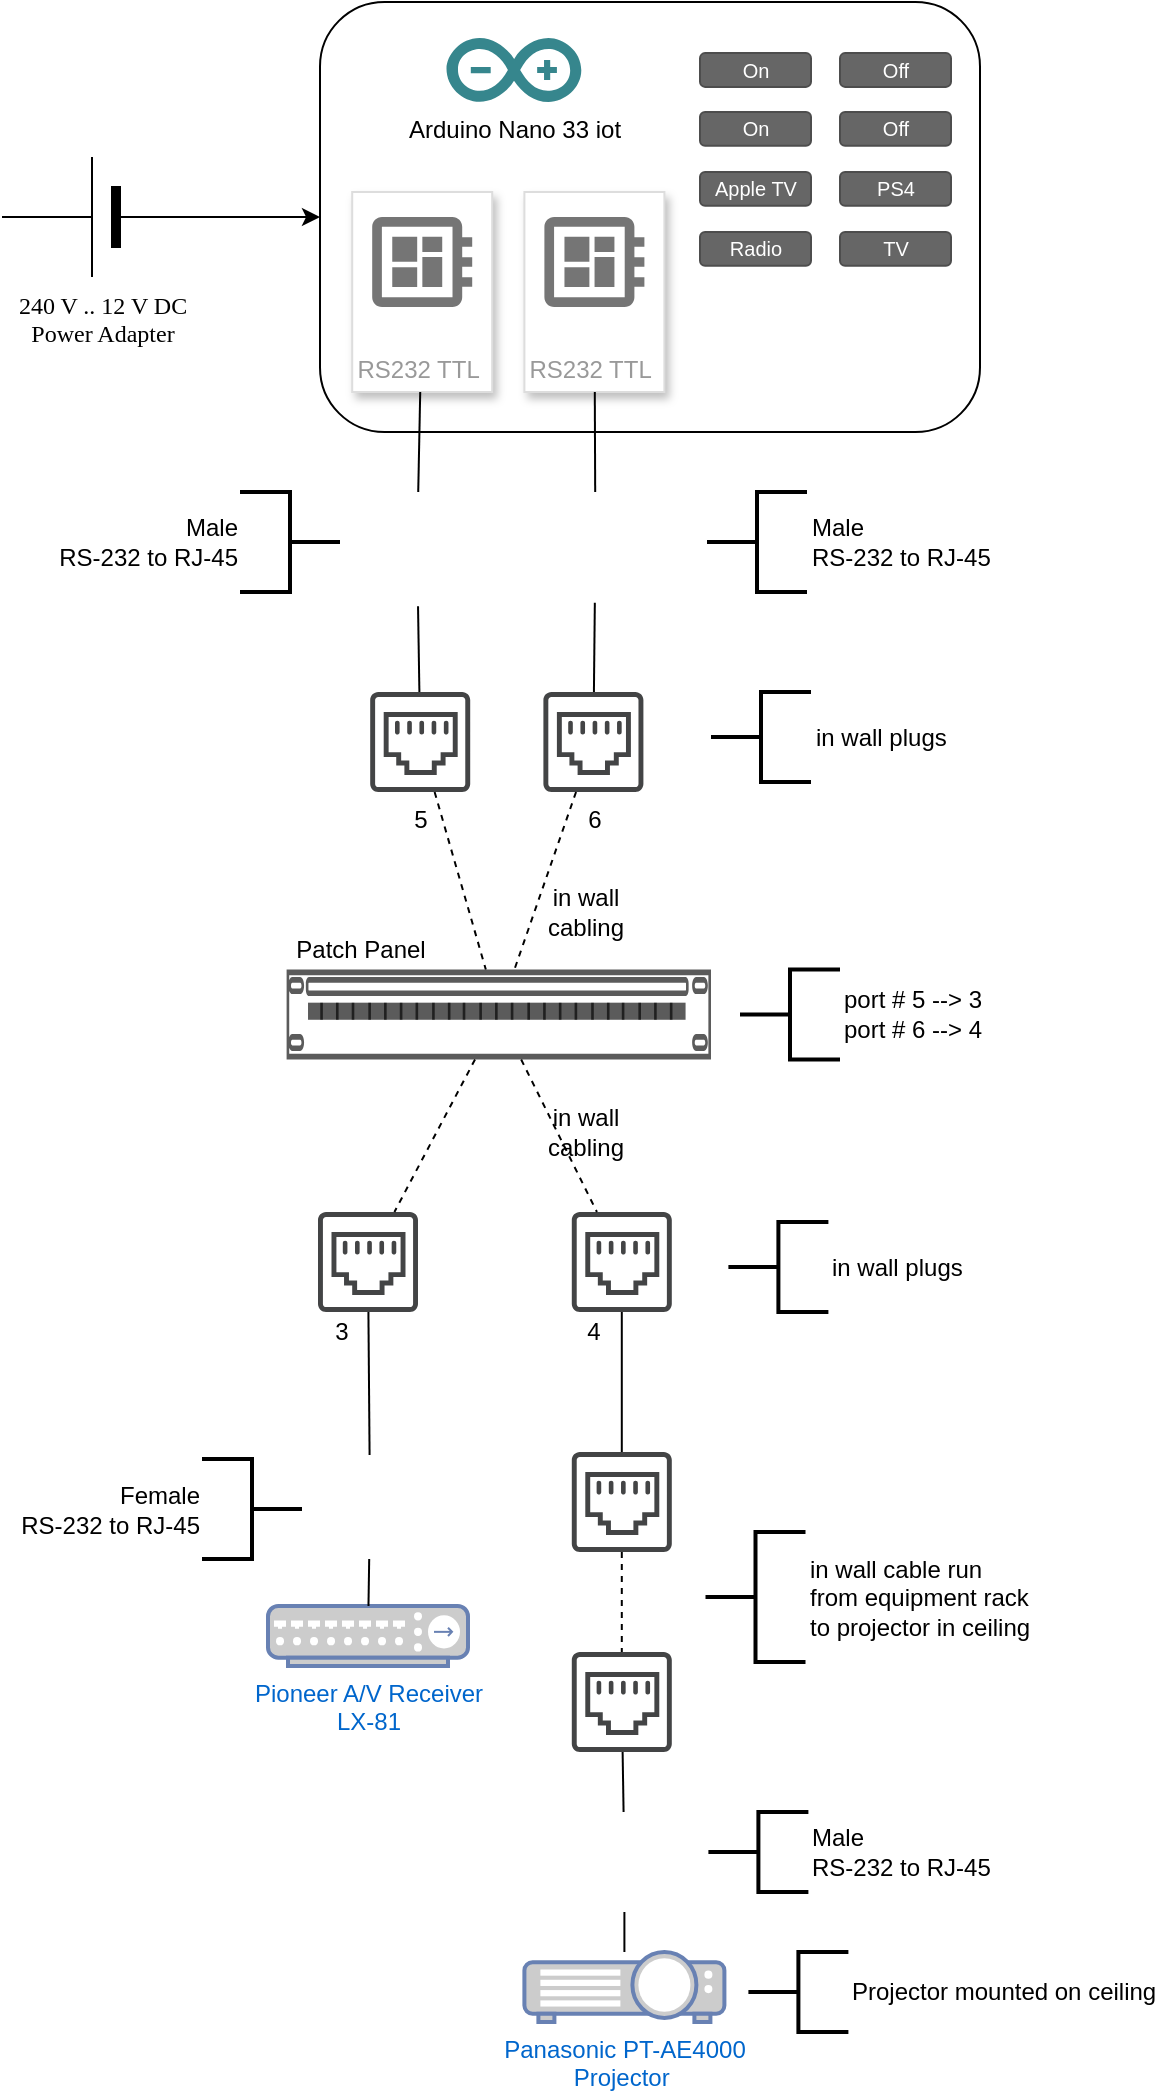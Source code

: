 <mxfile version="14.2.7" type="github">
  <diagram name="Page-1" id="7e0a89b8-554c-2b80-1dc8-d5c74ca68de4">
    <mxGraphModel dx="1301" dy="787" grid="1" gridSize="10" guides="1" tooltips="1" connect="1" arrows="1" fold="1" page="1" pageScale="1" pageWidth="827" pageHeight="1169" background="#ffffff" math="0" shadow="0">
      <root>
        <mxCell id="0" />
        <mxCell id="1" parent="0" />
        <mxCell id="ENBSYhny3J92JrBctLqS-32" style="edgeStyle=orthogonalEdgeStyle;rounded=0;orthogonalLoop=1;jettySize=auto;html=1;exitX=0;exitY=0.5;exitDx=0;exitDy=0;exitPerimeter=0;" edge="1" parent="1" source="1cb643a89b7d889d-7" target="ENBSYhny3J92JrBctLqS-31">
          <mxGeometry relative="1" as="geometry" />
        </mxCell>
        <mxCell id="1cb643a89b7d889d-7" value="240 V .. 12 V DC&lt;br&gt;Power Adapter" style="verticalLabelPosition=bottom;shadow=0;dashed=0;align=center;fillColor=#000000;html=1;verticalAlign=top;strokeWidth=1;shape=mxgraph.electrical.miscellaneous.monocell_battery;rounded=1;comic=0;labelBackgroundColor=none;fontFamily=Verdana;fontSize=12;flipH=1;" parent="1" vertex="1">
          <mxGeometry x="31.0" y="102.5" width="100" height="60" as="geometry" />
        </mxCell>
        <mxCell id="ENBSYhny3J92JrBctLqS-2" value="" style="shape=image;html=1;verticalAlign=top;verticalLabelPosition=bottom;labelBackgroundColor=#ffffff;imageAspect=0;aspect=fixed;image=https://cdn4.iconfinder.com/data/icons/johaupt_free_icons_01/com_plug01.png" vertex="1" parent="1">
          <mxGeometry x="210" y="270" width="57.1" height="57.1" as="geometry" />
        </mxCell>
        <mxCell id="ENBSYhny3J92JrBctLqS-3" value="" style="shape=image;html=1;verticalAlign=top;verticalLabelPosition=bottom;labelBackgroundColor=#ffffff;imageAspect=0;aspect=fixed;image=https://cdn4.iconfinder.com/data/icons/johaupt_free_icons_01/com_plug01.png" vertex="1" parent="1">
          <mxGeometry x="300" y="270" width="55.4" height="55.4" as="geometry" />
        </mxCell>
        <mxCell id="ENBSYhny3J92JrBctLqS-4" value="" style="shape=image;html=1;verticalAlign=top;verticalLabelPosition=bottom;labelBackgroundColor=#ffffff;imageAspect=0;aspect=fixed;image=https://cdn4.iconfinder.com/data/icons/johaupt_free_icons_01/com_plug01.png" vertex="1" parent="1">
          <mxGeometry x="317.2" y="930" width="50" height="50" as="geometry" />
        </mxCell>
        <mxCell id="ENBSYhny3J92JrBctLqS-5" value="" style="shape=image;html=1;verticalAlign=top;verticalLabelPosition=bottom;labelBackgroundColor=#ffffff;imageAspect=0;aspect=fixed;image=https://cdn4.iconfinder.com/data/icons/johaupt_free_icons_01/com_plug01.png" vertex="1" parent="1">
          <mxGeometry x="189.0" y="751.5" width="52" height="52" as="geometry" />
        </mxCell>
        <mxCell id="ENBSYhny3J92JrBctLqS-11" value="5" style="pointerEvents=1;shadow=0;dashed=0;html=1;strokeColor=none;fillColor=#434445;aspect=fixed;labelPosition=center;verticalLabelPosition=bottom;verticalAlign=top;align=center;outlineConnect=0;shape=mxgraph.vvd.ethernet_port;" vertex="1" parent="1">
          <mxGeometry x="215.1" y="370" width="50" height="50" as="geometry" />
        </mxCell>
        <mxCell id="ENBSYhny3J92JrBctLqS-12" value="" style="pointerEvents=1;shadow=0;dashed=0;html=1;strokeColor=none;fillColor=#434445;aspect=fixed;labelPosition=center;verticalLabelPosition=bottom;verticalAlign=top;align=center;outlineConnect=0;shape=mxgraph.vvd.ethernet_port;" vertex="1" parent="1">
          <mxGeometry x="189.0" y="630" width="50" height="50" as="geometry" />
        </mxCell>
        <mxCell id="ENBSYhny3J92JrBctLqS-13" value="6" style="pointerEvents=1;shadow=0;dashed=0;html=1;strokeColor=none;fillColor=#434445;aspect=fixed;labelPosition=center;verticalLabelPosition=bottom;verticalAlign=top;align=center;outlineConnect=0;shape=mxgraph.vvd.ethernet_port;" vertex="1" parent="1">
          <mxGeometry x="301.7" y="370" width="50" height="50" as="geometry" />
        </mxCell>
        <mxCell id="ENBSYhny3J92JrBctLqS-14" value="" style="pointerEvents=1;shadow=0;dashed=0;html=1;strokeColor=none;fillColor=#434445;aspect=fixed;labelPosition=center;verticalLabelPosition=bottom;verticalAlign=top;align=center;outlineConnect=0;shape=mxgraph.vvd.ethernet_port;" vertex="1" parent="1">
          <mxGeometry x="315.9" y="630" width="50" height="50" as="geometry" />
        </mxCell>
        <mxCell id="ENBSYhny3J92JrBctLqS-15" value="" style="endArrow=none;html=1;" edge="1" parent="1" source="ENBSYhny3J92JrBctLqS-2" target="ENBSYhny3J92JrBctLqS-11">
          <mxGeometry width="50" height="50" relative="1" as="geometry">
            <mxPoint x="440" y="570" as="sourcePoint" />
            <mxPoint x="490" y="520" as="targetPoint" />
          </mxGeometry>
        </mxCell>
        <mxCell id="ENBSYhny3J92JrBctLqS-16" value="Male&lt;br&gt;RS-232 to RJ-45" style="strokeWidth=2;html=1;shape=mxgraph.flowchart.annotation_2;align=left;labelPosition=right;pointerEvents=1;" vertex="1" parent="1">
          <mxGeometry x="383.5" y="270" width="50" height="50" as="geometry" />
        </mxCell>
        <mxCell id="ENBSYhny3J92JrBctLqS-17" value="" style="endArrow=none;html=1;" edge="1" parent="1" source="ENBSYhny3J92JrBctLqS-3" target="ENBSYhny3J92JrBctLqS-13">
          <mxGeometry width="50" height="50" relative="1" as="geometry">
            <mxPoint x="321.181" y="332" as="sourcePoint" />
            <mxPoint x="320.649" y="390" as="targetPoint" />
          </mxGeometry>
        </mxCell>
        <mxCell id="ENBSYhny3J92JrBctLqS-18" value="in wall plugs" style="strokeWidth=2;html=1;shape=mxgraph.flowchart.annotation_2;align=left;labelPosition=right;pointerEvents=1;" vertex="1" parent="1">
          <mxGeometry x="385.5" y="370" width="50" height="45" as="geometry" />
        </mxCell>
        <mxCell id="ENBSYhny3J92JrBctLqS-19" value="" style="strokeColor=#666666;html=1;labelPosition=right;align=left;spacingLeft=15;shadow=0;dashed=0;outlineConnect=0;shape=mxgraph.rack.general.cat5e_rack_mount_patch_panel_24_ports;" vertex="1" parent="1">
          <mxGeometry x="173.3" y="508.75" width="212.2" height="45" as="geometry" />
        </mxCell>
        <mxCell id="ENBSYhny3J92JrBctLqS-20" value="port # 5 --&amp;gt; 3&lt;br&gt;port # 6 --&amp;gt; 4" style="strokeWidth=2;html=1;shape=mxgraph.flowchart.annotation_2;align=left;labelPosition=right;pointerEvents=1;" vertex="1" parent="1">
          <mxGeometry x="400" y="508.75" width="50" height="45" as="geometry" />
        </mxCell>
        <mxCell id="ENBSYhny3J92JrBctLqS-21" value="" style="endArrow=none;dashed=1;html=1;" edge="1" parent="1" source="ENBSYhny3J92JrBctLqS-11" target="ENBSYhny3J92JrBctLqS-19">
          <mxGeometry width="50" height="50" relative="1" as="geometry">
            <mxPoint x="550" y="580" as="sourcePoint" />
            <mxPoint x="600" y="530" as="targetPoint" />
          </mxGeometry>
        </mxCell>
        <mxCell id="ENBSYhny3J92JrBctLqS-22" value="" style="endArrow=none;dashed=1;html=1;" edge="1" parent="1" source="ENBSYhny3J92JrBctLqS-13" target="ENBSYhny3J92JrBctLqS-19">
          <mxGeometry width="50" height="50" relative="1" as="geometry">
            <mxPoint x="292.053" y="443.02" as="sourcePoint" />
            <mxPoint x="289.999" y="520.005" as="targetPoint" />
          </mxGeometry>
        </mxCell>
        <mxCell id="ENBSYhny3J92JrBctLqS-23" value="" style="endArrow=none;dashed=1;html=1;" edge="1" parent="1" source="ENBSYhny3J92JrBctLqS-19" target="ENBSYhny3J92JrBctLqS-14">
          <mxGeometry width="50" height="50" relative="1" as="geometry">
            <mxPoint x="323.703" y="603.02" as="sourcePoint" />
            <mxPoint x="321.649" y="680.005" as="targetPoint" />
          </mxGeometry>
        </mxCell>
        <mxCell id="ENBSYhny3J92JrBctLqS-24" value="" style="endArrow=none;dashed=1;html=1;" edge="1" parent="1" source="ENBSYhny3J92JrBctLqS-19" target="ENBSYhny3J92JrBctLqS-12">
          <mxGeometry width="50" height="50" relative="1" as="geometry">
            <mxPoint x="203.823" y="600" as="sourcePoint" />
            <mxPoint x="201.769" y="676.985" as="targetPoint" />
          </mxGeometry>
        </mxCell>
        <mxCell id="ENBSYhny3J92JrBctLqS-25" value="in wall cabling" style="text;html=1;strokeColor=none;fillColor=none;align=center;verticalAlign=middle;whiteSpace=wrap;rounded=0;" vertex="1" parent="1">
          <mxGeometry x="303" y="580" width="40" height="20" as="geometry" />
        </mxCell>
        <mxCell id="ENBSYhny3J92JrBctLqS-26" value="in wall cabling" style="text;html=1;strokeColor=none;fillColor=none;align=center;verticalAlign=middle;whiteSpace=wrap;rounded=0;" vertex="1" parent="1">
          <mxGeometry x="303.0" y="470" width="40" height="20" as="geometry" />
        </mxCell>
        <mxCell id="ENBSYhny3J92JrBctLqS-27" value="in wall plugs" style="strokeWidth=2;html=1;shape=mxgraph.flowchart.annotation_2;align=left;labelPosition=right;pointerEvents=1;" vertex="1" parent="1">
          <mxGeometry x="394.2" y="635" width="50" height="45" as="geometry" />
        </mxCell>
        <mxCell id="ENBSYhny3J92JrBctLqS-28" value="Male&lt;br&gt;RS-232 to RJ-45" style="strokeWidth=2;html=1;shape=mxgraph.flowchart.annotation_2;align=left;labelPosition=right;pointerEvents=1;" vertex="1" parent="1">
          <mxGeometry x="384.2" y="930" width="50" height="40" as="geometry" />
        </mxCell>
        <mxCell id="ENBSYhny3J92JrBctLqS-31" value="" style="rounded=1;whiteSpace=wrap;html=1;" vertex="1" parent="1">
          <mxGeometry x="190" y="25" width="330" height="215" as="geometry" />
        </mxCell>
        <mxCell id="ENBSYhny3J92JrBctLqS-1" value="Arduino Nano 33 iot" style="dashed=0;outlineConnect=0;html=1;align=center;labelPosition=center;verticalLabelPosition=bottom;verticalAlign=top;shape=mxgraph.weblogos.arduino;fillColor=#36868D;strokeColor=none" vertex="1" parent="1">
          <mxGeometry x="253.25" y="43" width="67.4" height="32" as="geometry" />
        </mxCell>
        <mxCell id="ENBSYhny3J92JrBctLqS-33" value="RS232 TTL " style="strokeColor=#dddddd;shadow=1;strokeWidth=1;rounded=1;absoluteArcSize=1;arcSize=0;labelPosition=center;verticalLabelPosition=middle;align=center;verticalAlign=bottom;spacingLeft=0;fontColor=#999999;fontSize=12;whiteSpace=wrap;spacingBottom=2;" vertex="1" parent="1">
          <mxGeometry x="206.1" y="120" width="70" height="100" as="geometry" />
        </mxCell>
        <mxCell id="ENBSYhny3J92JrBctLqS-34" value="" style="dashed=0;connectable=0;html=1;fillColor=#757575;strokeColor=none;shape=mxgraph.gcp2.circuit_board;part=1;" vertex="1" parent="ENBSYhny3J92JrBctLqS-33">
          <mxGeometry x="0.5" width="50" height="45" relative="1" as="geometry">
            <mxPoint x="-25" y="12.5" as="offset" />
          </mxGeometry>
        </mxCell>
        <mxCell id="ENBSYhny3J92JrBctLqS-36" value="RS232 TTL " style="strokeColor=#dddddd;shadow=1;strokeWidth=1;rounded=1;absoluteArcSize=1;arcSize=0;labelPosition=center;verticalLabelPosition=middle;align=center;verticalAlign=bottom;spacingLeft=0;fontColor=#999999;fontSize=12;whiteSpace=wrap;spacingBottom=2;" vertex="1" parent="1">
          <mxGeometry x="292.2" y="120" width="70" height="100" as="geometry" />
        </mxCell>
        <mxCell id="ENBSYhny3J92JrBctLqS-37" value="" style="dashed=0;connectable=0;html=1;fillColor=#757575;strokeColor=none;shape=mxgraph.gcp2.circuit_board;part=1;" vertex="1" parent="ENBSYhny3J92JrBctLqS-36">
          <mxGeometry x="0.5" width="50" height="45" relative="1" as="geometry">
            <mxPoint x="-25" y="12.5" as="offset" />
          </mxGeometry>
        </mxCell>
        <mxCell id="ENBSYhny3J92JrBctLqS-38" value="On" style="rounded=1;html=1;shadow=0;dashed=0;whiteSpace=wrap;fontSize=10;fillColor=#666666;align=center;strokeColor=#4D4D4D;fontColor=#ffffff;" vertex="1" parent="1">
          <mxGeometry x="380" y="50.56" width="55.5" height="16.88" as="geometry" />
        </mxCell>
        <mxCell id="ENBSYhny3J92JrBctLqS-39" value="Off" style="rounded=1;html=1;shadow=0;dashed=0;whiteSpace=wrap;fontSize=10;fillColor=#666666;align=center;strokeColor=#4D4D4D;fontColor=#ffffff;" vertex="1" parent="1">
          <mxGeometry x="450" y="50.56" width="55.5" height="16.88" as="geometry" />
        </mxCell>
        <mxCell id="ENBSYhny3J92JrBctLqS-40" value="Off" style="rounded=1;html=1;shadow=0;dashed=0;whiteSpace=wrap;fontSize=10;fillColor=#666666;align=center;strokeColor=#4D4D4D;fontColor=#ffffff;" vertex="1" parent="1">
          <mxGeometry x="450" y="80" width="55.5" height="16.88" as="geometry" />
        </mxCell>
        <mxCell id="ENBSYhny3J92JrBctLqS-41" value="On" style="rounded=1;html=1;shadow=0;dashed=0;whiteSpace=wrap;fontSize=10;fillColor=#666666;align=center;strokeColor=#4D4D4D;fontColor=#ffffff;" vertex="1" parent="1">
          <mxGeometry x="380" y="80" width="55.5" height="16.88" as="geometry" />
        </mxCell>
        <mxCell id="ENBSYhny3J92JrBctLqS-42" value="PS4" style="rounded=1;html=1;shadow=0;dashed=0;whiteSpace=wrap;fontSize=10;fillColor=#666666;align=center;strokeColor=#4D4D4D;fontColor=#ffffff;" vertex="1" parent="1">
          <mxGeometry x="450" y="110" width="55.5" height="16.88" as="geometry" />
        </mxCell>
        <mxCell id="ENBSYhny3J92JrBctLqS-43" value="Radio" style="rounded=1;html=1;shadow=0;dashed=0;whiteSpace=wrap;fontSize=10;fillColor=#666666;align=center;strokeColor=#4D4D4D;fontColor=#ffffff;" vertex="1" parent="1">
          <mxGeometry x="380" y="140" width="55.5" height="16.88" as="geometry" />
        </mxCell>
        <mxCell id="ENBSYhny3J92JrBctLqS-44" value="TV" style="rounded=1;html=1;shadow=0;dashed=0;whiteSpace=wrap;fontSize=10;fillColor=#666666;align=center;strokeColor=#4D4D4D;fontColor=#ffffff;" vertex="1" parent="1">
          <mxGeometry x="450" y="140" width="55.5" height="16.88" as="geometry" />
        </mxCell>
        <mxCell id="ENBSYhny3J92JrBctLqS-45" value="Apple TV" style="rounded=1;html=1;shadow=0;dashed=0;whiteSpace=wrap;fontSize=10;fillColor=#666666;align=center;strokeColor=#4D4D4D;fontColor=#ffffff;" vertex="1" parent="1">
          <mxGeometry x="380" y="110" width="55.5" height="16.88" as="geometry" />
        </mxCell>
        <mxCell id="ENBSYhny3J92JrBctLqS-46" value="" style="endArrow=none;html=1;" edge="1" parent="1" source="ENBSYhny3J92JrBctLqS-2" target="ENBSYhny3J92JrBctLqS-33">
          <mxGeometry width="50" height="50" relative="1" as="geometry">
            <mxPoint x="248" y="300" as="sourcePoint" />
            <mxPoint x="298" y="250" as="targetPoint" />
          </mxGeometry>
        </mxCell>
        <mxCell id="ENBSYhny3J92JrBctLqS-47" value="" style="endArrow=none;html=1;" edge="1" parent="1" source="ENBSYhny3J92JrBctLqS-3" target="ENBSYhny3J92JrBctLqS-36">
          <mxGeometry width="50" height="50" relative="1" as="geometry">
            <mxPoint x="331.541" y="290" as="sourcePoint" />
            <mxPoint x="347.997" y="230" as="targetPoint" />
          </mxGeometry>
        </mxCell>
        <mxCell id="ENBSYhny3J92JrBctLqS-51" value="" style="pointerEvents=1;shadow=0;dashed=0;html=1;strokeColor=none;fillColor=#434445;aspect=fixed;labelPosition=center;verticalLabelPosition=bottom;verticalAlign=top;align=center;outlineConnect=0;shape=mxgraph.vvd.ethernet_port;" vertex="1" parent="1">
          <mxGeometry x="315.9" y="750" width="50" height="50" as="geometry" />
        </mxCell>
        <mxCell id="ENBSYhny3J92JrBctLqS-52" value="" style="pointerEvents=1;shadow=0;dashed=0;html=1;strokeColor=none;fillColor=#434445;aspect=fixed;labelPosition=center;verticalLabelPosition=bottom;verticalAlign=top;align=center;outlineConnect=0;shape=mxgraph.vvd.ethernet_port;" vertex="1" parent="1">
          <mxGeometry x="315.9" y="850" width="50" height="50" as="geometry" />
        </mxCell>
        <mxCell id="ENBSYhny3J92JrBctLqS-54" value="" style="endArrow=none;html=1;" edge="1" parent="1" source="ENBSYhny3J92JrBctLqS-51" target="ENBSYhny3J92JrBctLqS-14">
          <mxGeometry width="50" height="50" relative="1" as="geometry">
            <mxPoint x="564.2" y="750" as="sourcePoint" />
            <mxPoint x="614.2" y="700" as="targetPoint" />
          </mxGeometry>
        </mxCell>
        <mxCell id="ENBSYhny3J92JrBctLqS-55" value="" style="endArrow=none;dashed=1;html=1;" edge="1" parent="1" source="ENBSYhny3J92JrBctLqS-51" target="ENBSYhny3J92JrBctLqS-52">
          <mxGeometry width="50" height="50" relative="1" as="geometry">
            <mxPoint x="506.828" y="830" as="sourcePoint" />
            <mxPoint x="477.068" y="906.25" as="targetPoint" />
          </mxGeometry>
        </mxCell>
        <mxCell id="ENBSYhny3J92JrBctLqS-56" value="in wall cable run&lt;br&gt;from equipment rack &lt;br&gt;to projector in ceiling" style="strokeWidth=2;html=1;shape=mxgraph.flowchart.annotation_2;align=left;labelPosition=right;pointerEvents=1;" vertex="1" parent="1">
          <mxGeometry x="382.75" y="790" width="50" height="65" as="geometry" />
        </mxCell>
        <mxCell id="ENBSYhny3J92JrBctLqS-57" value="" style="endArrow=none;html=1;" edge="1" parent="1" source="ENBSYhny3J92JrBctLqS-4" target="ENBSYhny3J92JrBctLqS-52">
          <mxGeometry width="50" height="50" relative="1" as="geometry">
            <mxPoint x="384.2" y="1030" as="sourcePoint" />
            <mxPoint x="384.2" y="960" as="targetPoint" />
          </mxGeometry>
        </mxCell>
        <mxCell id="ENBSYhny3J92JrBctLqS-61" value="" style="endArrow=none;html=1;" edge="1" parent="1" source="ENBSYhny3J92JrBctLqS-5" target="ENBSYhny3J92JrBctLqS-12">
          <mxGeometry width="50" height="50" relative="1" as="geometry">
            <mxPoint x="542.9" y="910" as="sourcePoint" />
            <mxPoint x="592.9" y="860" as="targetPoint" />
          </mxGeometry>
        </mxCell>
        <mxCell id="ENBSYhny3J92JrBctLqS-62" value="Panasonic PT-AE4000&lt;br&gt;Projector&amp;nbsp;" style="fontColor=#0066CC;verticalAlign=top;verticalLabelPosition=bottom;labelPosition=center;align=center;html=1;outlineConnect=0;fillColor=#CCCCCC;strokeColor=#6881B3;gradientColor=none;gradientDirection=north;strokeWidth=2;shape=mxgraph.networks.video_projector;" vertex="1" parent="1">
          <mxGeometry x="292.2" y="1000" width="100" height="35" as="geometry" />
        </mxCell>
        <mxCell id="ENBSYhny3J92JrBctLqS-63" value="" style="endArrow=none;html=1;" edge="1" parent="1" source="ENBSYhny3J92JrBctLqS-62" target="ENBSYhny3J92JrBctLqS-4">
          <mxGeometry width="50" height="50" relative="1" as="geometry">
            <mxPoint x="574.2" y="920" as="sourcePoint" />
            <mxPoint x="624.2" y="870" as="targetPoint" />
          </mxGeometry>
        </mxCell>
        <mxCell id="ENBSYhny3J92JrBctLqS-64" value="Projector mounted on ceiling" style="strokeWidth=2;html=1;shape=mxgraph.flowchart.annotation_2;align=left;labelPosition=right;pointerEvents=1;" vertex="1" parent="1">
          <mxGeometry x="404.2" y="1000" width="50" height="40" as="geometry" />
        </mxCell>
        <mxCell id="ENBSYhny3J92JrBctLqS-66" value="Pioneer A/V Receiver&lt;br&gt;LX-81" style="fontColor=#0066CC;verticalAlign=top;verticalLabelPosition=bottom;labelPosition=center;align=center;html=1;outlineConnect=0;fillColor=#CCCCCC;strokeColor=#6881B3;gradientColor=none;gradientDirection=north;strokeWidth=2;shape=mxgraph.networks.hub;" vertex="1" parent="1">
          <mxGeometry x="164" y="827" width="100" height="30" as="geometry" />
        </mxCell>
        <mxCell id="ENBSYhny3J92JrBctLqS-67" value="" style="endArrow=none;html=1;" edge="1" parent="1" source="ENBSYhny3J92JrBctLqS-66" target="ENBSYhny3J92JrBctLqS-5">
          <mxGeometry width="50" height="50" relative="1" as="geometry">
            <mxPoint x="123.488" y="851.5" as="sourcePoint" />
            <mxPoint x="122.904" y="780" as="targetPoint" />
          </mxGeometry>
        </mxCell>
        <mxCell id="ENBSYhny3J92JrBctLqS-71" value="Female&lt;br&gt;RS-232 to RJ-45" style="strokeWidth=2;html=1;shape=mxgraph.flowchart.annotation_2;align=right;labelPosition=left;pointerEvents=1;flipH=1;verticalLabelPosition=middle;verticalAlign=middle;" vertex="1" parent="1">
          <mxGeometry x="131" y="753.5" width="50" height="50" as="geometry" />
        </mxCell>
        <mxCell id="ENBSYhny3J92JrBctLqS-72" value="3" style="text;html=1;strokeColor=none;fillColor=none;align=center;verticalAlign=middle;whiteSpace=wrap;rounded=0;" vertex="1" parent="1">
          <mxGeometry x="181" y="680" width="40" height="20" as="geometry" />
        </mxCell>
        <mxCell id="ENBSYhny3J92JrBctLqS-73" value="4" style="text;html=1;strokeColor=none;fillColor=none;align=center;verticalAlign=middle;whiteSpace=wrap;rounded=0;" vertex="1" parent="1">
          <mxGeometry x="307.2" y="680" width="40" height="20" as="geometry" />
        </mxCell>
        <mxCell id="ENBSYhny3J92JrBctLqS-74" value="Male&lt;br&gt;RS-232 to RJ-45" style="strokeWidth=2;html=1;shape=mxgraph.flowchart.annotation_2;align=right;labelPosition=left;pointerEvents=1;flipH=1;verticalLabelPosition=middle;verticalAlign=middle;" vertex="1" parent="1">
          <mxGeometry x="150" y="270" width="50" height="50" as="geometry" />
        </mxCell>
        <mxCell id="ENBSYhny3J92JrBctLqS-77" value="Patch Panel" style="text;html=1;strokeColor=none;fillColor=none;align=center;verticalAlign=middle;whiteSpace=wrap;rounded=0;" vertex="1" parent="1">
          <mxGeometry x="173.3" y="488.75" width="74.9" height="20" as="geometry" />
        </mxCell>
      </root>
    </mxGraphModel>
  </diagram>
</mxfile>
